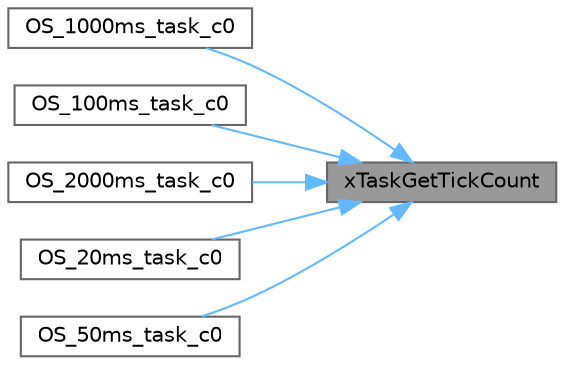 digraph "xTaskGetTickCount"
{
 // LATEX_PDF_SIZE
  bgcolor="transparent";
  edge [fontname=Helvetica,fontsize=10,labelfontname=Helvetica,labelfontsize=10];
  node [fontname=Helvetica,fontsize=10,shape=box,height=0.2,width=0.4];
  rankdir="RL";
  Node1 [id="Node000001",label="xTaskGetTickCount",height=0.2,width=0.4,color="gray40", fillcolor="grey60", style="filled", fontcolor="black",tooltip=" "];
  Node1 -> Node2 [id="edge1_Node000001_Node000002",dir="back",color="steelblue1",style="solid",tooltip=" "];
  Node2 [id="Node000002",label="OS_1000ms_task_c0",height=0.2,width=0.4,color="grey40", fillcolor="white", style="filled",URL="$task__1000ms__c0_8cpp.html#a0611b55c47d905a818fdf34a3c751a7c",tooltip=" "];
  Node1 -> Node3 [id="edge2_Node000001_Node000003",dir="back",color="steelblue1",style="solid",tooltip=" "];
  Node3 [id="Node000003",label="OS_100ms_task_c0",height=0.2,width=0.4,color="grey40", fillcolor="white", style="filled",URL="$task__100ms__c0_8cpp.html#a1718fb93ee3426ee7311612c6e6939eb",tooltip=" "];
  Node1 -> Node4 [id="edge3_Node000001_Node000004",dir="back",color="steelblue1",style="solid",tooltip=" "];
  Node4 [id="Node000004",label="OS_2000ms_task_c0",height=0.2,width=0.4,color="grey40", fillcolor="white", style="filled",URL="$task__2000ms__c0_8cpp.html#a9aeeac0c21b4026409e7ac06b64ab007",tooltip=" "];
  Node1 -> Node5 [id="edge4_Node000001_Node000005",dir="back",color="steelblue1",style="solid",tooltip=" "];
  Node5 [id="Node000005",label="OS_20ms_task_c0",height=0.2,width=0.4,color="grey40", fillcolor="white", style="filled",URL="$task__20ms__c0_8cpp.html#a1d134b4a5a2adcc32fab162f2c68412b",tooltip=" "];
  Node1 -> Node6 [id="edge5_Node000001_Node000006",dir="back",color="steelblue1",style="solid",tooltip=" "];
  Node6 [id="Node000006",label="OS_50ms_task_c0",height=0.2,width=0.4,color="grey40", fillcolor="white", style="filled",URL="$task__50ms__c0_8cpp.html#a83e20497b35f34f62bd3f102b2aa6ca1",tooltip=" "];
}
